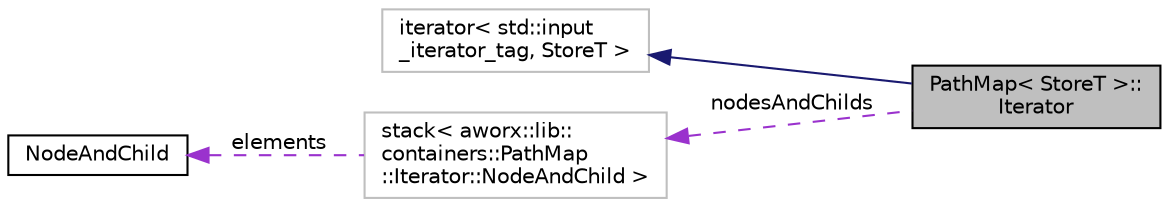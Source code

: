 digraph "PathMap&lt; StoreT &gt;::Iterator"
{
  edge [fontname="Helvetica",fontsize="10",labelfontname="Helvetica",labelfontsize="10"];
  node [fontname="Helvetica",fontsize="10",shape=record];
  rankdir="LR";
  Node1 [label="PathMap\< StoreT \>::\lIterator",height=0.2,width=0.4,color="black", fillcolor="grey75", style="filled", fontcolor="black"];
  Node2 -> Node1 [dir="back",color="midnightblue",fontsize="10",style="solid",fontname="Helvetica"];
  Node2 [label="iterator\< std::input\l_iterator_tag, StoreT \>",height=0.2,width=0.4,color="grey75", fillcolor="white", style="filled"];
  Node3 -> Node1 [dir="back",color="darkorchid3",fontsize="10",style="dashed",label=" nodesAndChilds" ,fontname="Helvetica"];
  Node3 [label="stack\< aworx::lib::\lcontainers::PathMap\l::Iterator::NodeAndChild \>",height=0.2,width=0.4,color="grey75", fillcolor="white", style="filled"];
  Node4 -> Node3 [dir="back",color="darkorchid3",fontsize="10",style="dashed",label=" elements" ,fontname="Helvetica"];
  Node4 [label="NodeAndChild",height=0.2,width=0.4,color="black", fillcolor="white", style="filled",URL="$structaworx_1_1lib_1_1containers_1_1PathMap_1_1Iterator_1_1NodeAndChild.html"];
}
